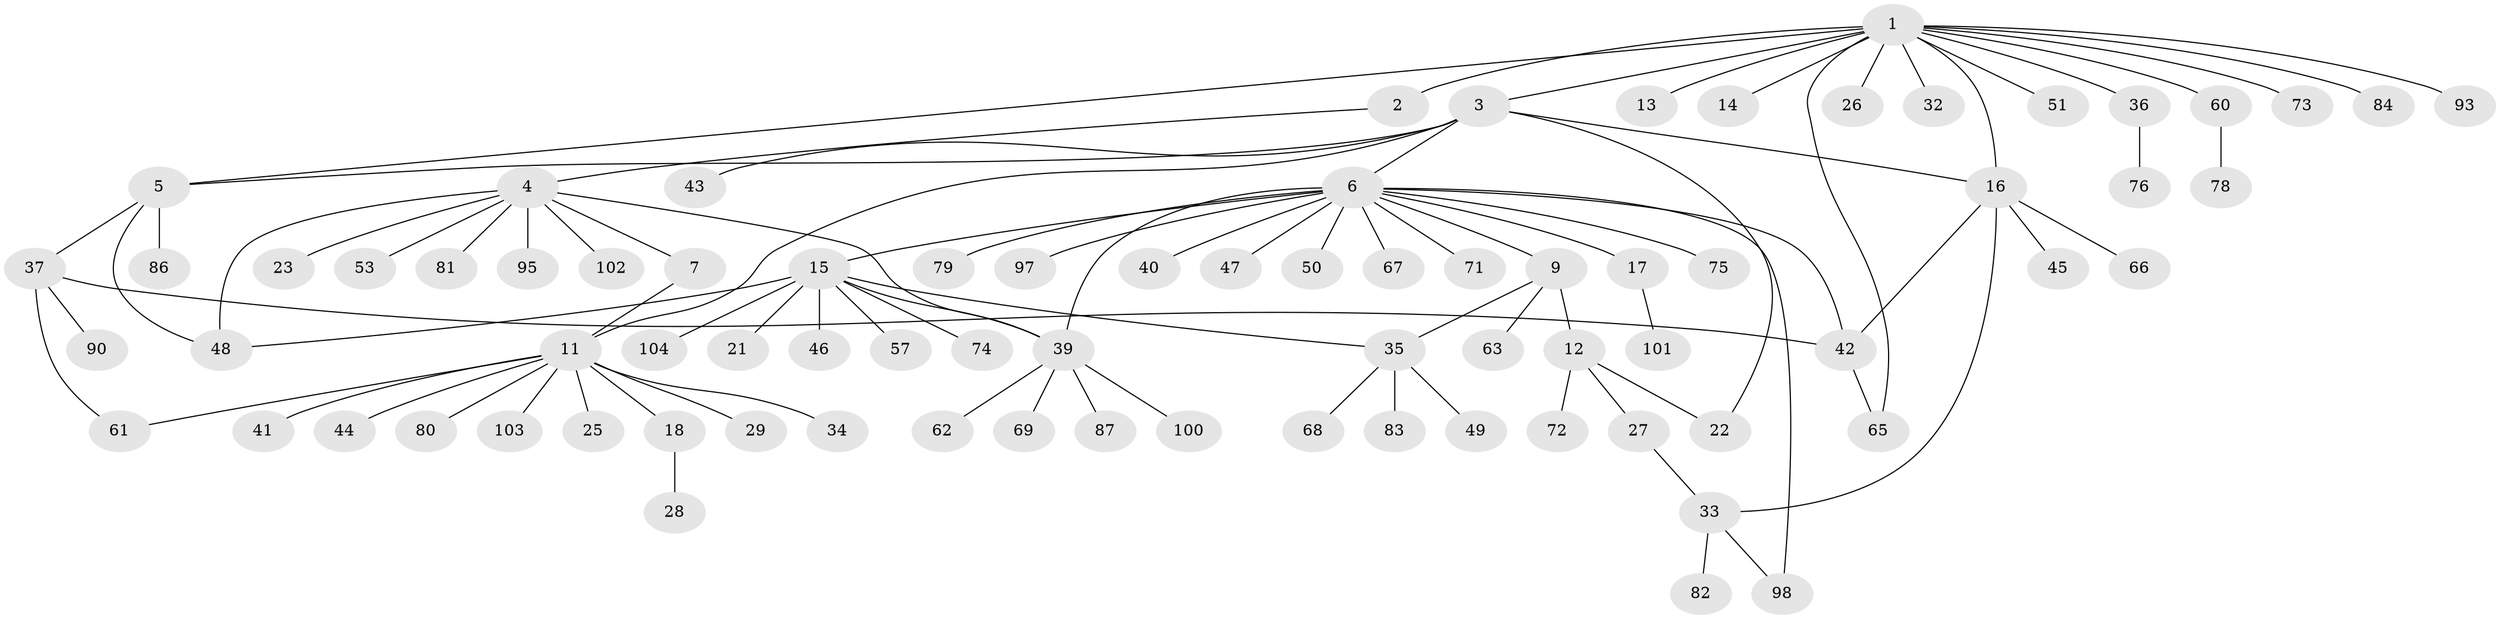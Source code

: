 // Generated by graph-tools (version 1.1) at 2025/51/02/27/25 19:51:57]
// undirected, 79 vertices, 93 edges
graph export_dot {
graph [start="1"]
  node [color=gray90,style=filled];
  1 [super="+92"];
  2 [super="+31"];
  3 [super="+38"];
  4 [super="+10"];
  5 [super="+94"];
  6 [super="+8"];
  7 [super="+96"];
  9 [super="+59"];
  11 [super="+64"];
  12 [super="+20"];
  13 [super="+19"];
  14;
  15 [super="+30"];
  16 [super="+24"];
  17;
  18;
  21;
  22;
  23 [super="+54"];
  25;
  26;
  27;
  28;
  29;
  32;
  33 [super="+55"];
  34;
  35 [super="+99"];
  36;
  37 [super="+70"];
  39 [super="+91"];
  40;
  41;
  42 [super="+89"];
  43;
  44;
  45;
  46 [super="+52"];
  47;
  48 [super="+58"];
  49;
  50;
  51;
  53 [super="+56"];
  57;
  60;
  61 [super="+88"];
  62;
  63 [super="+85"];
  65;
  66;
  67;
  68;
  69 [super="+77"];
  71;
  72;
  73;
  74;
  75;
  76;
  78 [super="+105"];
  79;
  80;
  81;
  82;
  83;
  84;
  86;
  87;
  90;
  93;
  95;
  97;
  98;
  100;
  101;
  102;
  103;
  104;
  1 -- 2 [weight=2];
  1 -- 3;
  1 -- 5;
  1 -- 13;
  1 -- 14;
  1 -- 16;
  1 -- 26;
  1 -- 32;
  1 -- 36;
  1 -- 51;
  1 -- 60;
  1 -- 65;
  1 -- 73;
  1 -- 84;
  1 -- 93;
  2 -- 4;
  3 -- 5;
  3 -- 6;
  3 -- 11;
  3 -- 16;
  3 -- 22;
  3 -- 43;
  4 -- 7;
  4 -- 23;
  4 -- 39;
  4 -- 53;
  4 -- 95;
  4 -- 48;
  4 -- 81;
  4 -- 102;
  5 -- 37;
  5 -- 48;
  5 -- 86;
  6 -- 15;
  6 -- 17;
  6 -- 39;
  6 -- 40;
  6 -- 42;
  6 -- 47 [weight=2];
  6 -- 50;
  6 -- 67;
  6 -- 71;
  6 -- 75;
  6 -- 79;
  6 -- 97;
  6 -- 98;
  6 -- 9;
  7 -- 11;
  9 -- 12;
  9 -- 35;
  9 -- 63;
  11 -- 18;
  11 -- 25;
  11 -- 29;
  11 -- 34;
  11 -- 41;
  11 -- 44;
  11 -- 61;
  11 -- 103;
  11 -- 80;
  12 -- 22;
  12 -- 27;
  12 -- 72;
  15 -- 21;
  15 -- 39;
  15 -- 104;
  15 -- 48;
  15 -- 35;
  15 -- 57;
  15 -- 74;
  15 -- 46;
  16 -- 42;
  16 -- 45;
  16 -- 66;
  16 -- 33;
  17 -- 101;
  18 -- 28;
  27 -- 33;
  33 -- 82;
  33 -- 98;
  35 -- 49;
  35 -- 68;
  35 -- 83;
  36 -- 76;
  37 -- 42;
  37 -- 90;
  37 -- 61;
  39 -- 62;
  39 -- 69;
  39 -- 87;
  39 -- 100;
  42 -- 65;
  60 -- 78;
}
